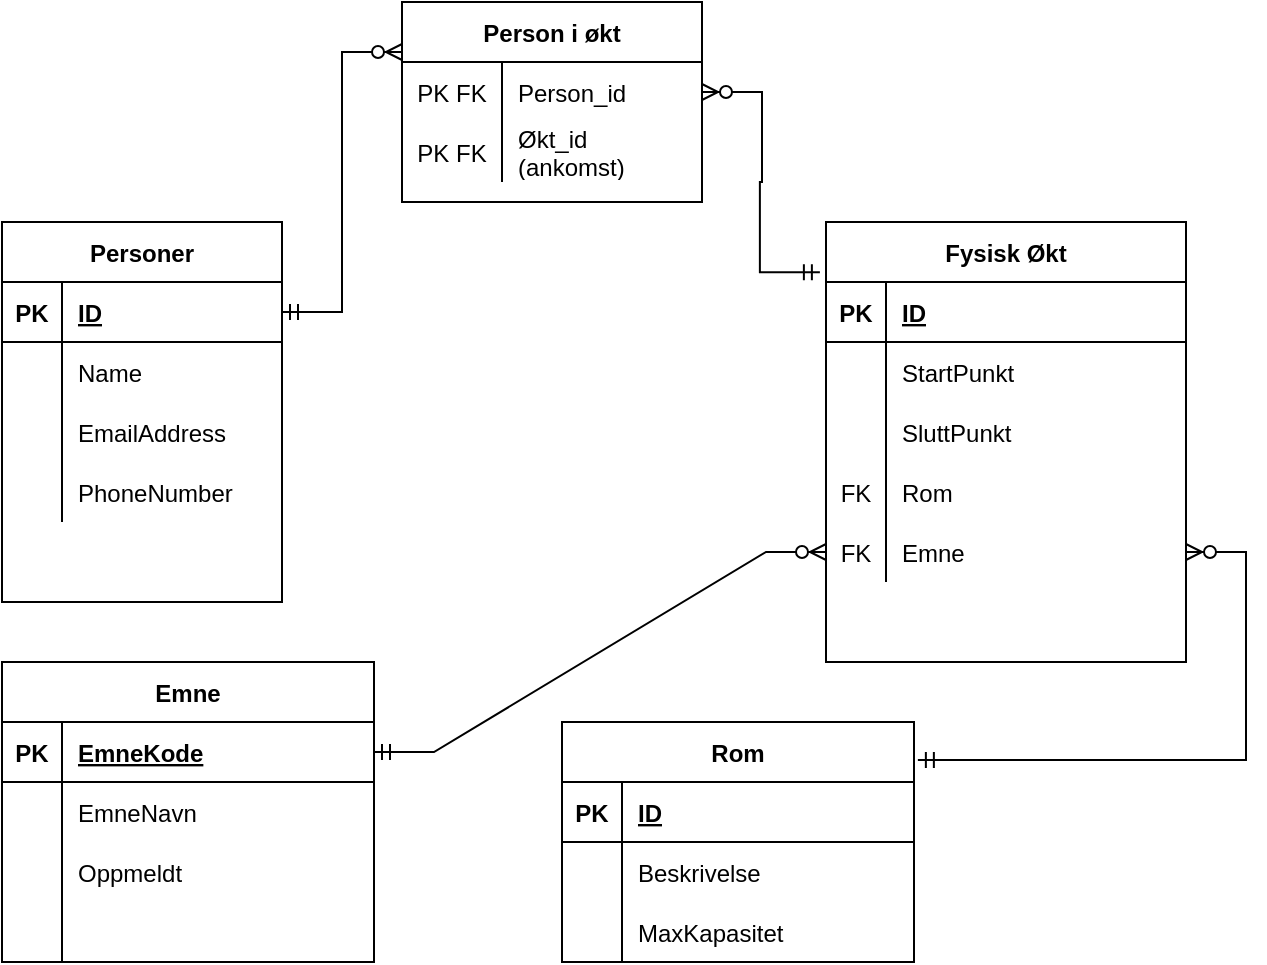 <mxfile version="15.6.8" type="device"><diagram id="C5RBs43oDa-KdzZeNtuy" name="Page-1"><mxGraphModel dx="710" dy="570" grid="1" gridSize="10" guides="1" tooltips="1" connect="1" arrows="1" fold="1" page="1" pageScale="1" pageWidth="827" pageHeight="1169" math="0" shadow="0"><root><mxCell id="WIyWlLk6GJQsqaUBKTNV-0"/><mxCell id="WIyWlLk6GJQsqaUBKTNV-1" parent="WIyWlLk6GJQsqaUBKTNV-0"/><mxCell id="8R1PNFYMbihJ6gcyLlFY-41" value="Personer" style="shape=table;startSize=30;container=1;collapsible=1;childLayout=tableLayout;fixedRows=1;rowLines=0;fontStyle=1;align=center;resizeLast=1;" vertex="1" parent="WIyWlLk6GJQsqaUBKTNV-1"><mxGeometry x="70" y="120" width="140" height="190" as="geometry"/></mxCell><mxCell id="8R1PNFYMbihJ6gcyLlFY-42" value="" style="shape=partialRectangle;collapsible=0;dropTarget=0;pointerEvents=0;fillColor=none;top=0;left=0;bottom=1;right=0;points=[[0,0.5],[1,0.5]];portConstraint=eastwest;" vertex="1" parent="8R1PNFYMbihJ6gcyLlFY-41"><mxGeometry y="30" width="140" height="30" as="geometry"/></mxCell><mxCell id="8R1PNFYMbihJ6gcyLlFY-43" value="PK" style="shape=partialRectangle;connectable=0;fillColor=none;top=0;left=0;bottom=0;right=0;fontStyle=1;overflow=hidden;" vertex="1" parent="8R1PNFYMbihJ6gcyLlFY-42"><mxGeometry width="30" height="30" as="geometry"><mxRectangle width="30" height="30" as="alternateBounds"/></mxGeometry></mxCell><mxCell id="8R1PNFYMbihJ6gcyLlFY-44" value="ID" style="shape=partialRectangle;connectable=0;fillColor=none;top=0;left=0;bottom=0;right=0;align=left;spacingLeft=6;fontStyle=5;overflow=hidden;" vertex="1" parent="8R1PNFYMbihJ6gcyLlFY-42"><mxGeometry x="30" width="110" height="30" as="geometry"><mxRectangle width="110" height="30" as="alternateBounds"/></mxGeometry></mxCell><mxCell id="8R1PNFYMbihJ6gcyLlFY-45" value="" style="shape=partialRectangle;collapsible=0;dropTarget=0;pointerEvents=0;fillColor=none;top=0;left=0;bottom=0;right=0;points=[[0,0.5],[1,0.5]];portConstraint=eastwest;" vertex="1" parent="8R1PNFYMbihJ6gcyLlFY-41"><mxGeometry y="60" width="140" height="30" as="geometry"/></mxCell><mxCell id="8R1PNFYMbihJ6gcyLlFY-46" value="" style="shape=partialRectangle;connectable=0;fillColor=none;top=0;left=0;bottom=0;right=0;editable=1;overflow=hidden;" vertex="1" parent="8R1PNFYMbihJ6gcyLlFY-45"><mxGeometry width="30" height="30" as="geometry"><mxRectangle width="30" height="30" as="alternateBounds"/></mxGeometry></mxCell><mxCell id="8R1PNFYMbihJ6gcyLlFY-47" value="Name" style="shape=partialRectangle;connectable=0;fillColor=none;top=0;left=0;bottom=0;right=0;align=left;spacingLeft=6;overflow=hidden;" vertex="1" parent="8R1PNFYMbihJ6gcyLlFY-45"><mxGeometry x="30" width="110" height="30" as="geometry"><mxRectangle width="110" height="30" as="alternateBounds"/></mxGeometry></mxCell><mxCell id="8R1PNFYMbihJ6gcyLlFY-48" value="" style="shape=partialRectangle;collapsible=0;dropTarget=0;pointerEvents=0;fillColor=none;top=0;left=0;bottom=0;right=0;points=[[0,0.5],[1,0.5]];portConstraint=eastwest;" vertex="1" parent="8R1PNFYMbihJ6gcyLlFY-41"><mxGeometry y="90" width="140" height="30" as="geometry"/></mxCell><mxCell id="8R1PNFYMbihJ6gcyLlFY-49" value="" style="shape=partialRectangle;connectable=0;fillColor=none;top=0;left=0;bottom=0;right=0;editable=1;overflow=hidden;" vertex="1" parent="8R1PNFYMbihJ6gcyLlFY-48"><mxGeometry width="30" height="30" as="geometry"><mxRectangle width="30" height="30" as="alternateBounds"/></mxGeometry></mxCell><mxCell id="8R1PNFYMbihJ6gcyLlFY-50" value="EmailAddress" style="shape=partialRectangle;connectable=0;fillColor=none;top=0;left=0;bottom=0;right=0;align=left;spacingLeft=6;overflow=hidden;" vertex="1" parent="8R1PNFYMbihJ6gcyLlFY-48"><mxGeometry x="30" width="110" height="30" as="geometry"><mxRectangle width="110" height="30" as="alternateBounds"/></mxGeometry></mxCell><mxCell id="8R1PNFYMbihJ6gcyLlFY-51" value="" style="shape=partialRectangle;collapsible=0;dropTarget=0;pointerEvents=0;fillColor=none;top=0;left=0;bottom=0;right=0;points=[[0,0.5],[1,0.5]];portConstraint=eastwest;" vertex="1" parent="8R1PNFYMbihJ6gcyLlFY-41"><mxGeometry y="120" width="140" height="30" as="geometry"/></mxCell><mxCell id="8R1PNFYMbihJ6gcyLlFY-52" value="" style="shape=partialRectangle;connectable=0;fillColor=none;top=0;left=0;bottom=0;right=0;editable=1;overflow=hidden;" vertex="1" parent="8R1PNFYMbihJ6gcyLlFY-51"><mxGeometry width="30" height="30" as="geometry"><mxRectangle width="30" height="30" as="alternateBounds"/></mxGeometry></mxCell><mxCell id="8R1PNFYMbihJ6gcyLlFY-53" value="PhoneNumber" style="shape=partialRectangle;connectable=0;fillColor=none;top=0;left=0;bottom=0;right=0;align=left;spacingLeft=6;overflow=hidden;" vertex="1" parent="8R1PNFYMbihJ6gcyLlFY-51"><mxGeometry x="30" width="110" height="30" as="geometry"><mxRectangle width="110" height="30" as="alternateBounds"/></mxGeometry></mxCell><mxCell id="8R1PNFYMbihJ6gcyLlFY-65" value="Fysisk Økt" style="shape=table;startSize=30;container=1;collapsible=1;childLayout=tableLayout;fixedRows=1;rowLines=0;fontStyle=1;align=center;resizeLast=1;" vertex="1" parent="WIyWlLk6GJQsqaUBKTNV-1"><mxGeometry x="482" y="120" width="180" height="220" as="geometry"/></mxCell><mxCell id="8R1PNFYMbihJ6gcyLlFY-66" value="" style="shape=partialRectangle;collapsible=0;dropTarget=0;pointerEvents=0;fillColor=none;top=0;left=0;bottom=1;right=0;points=[[0,0.5],[1,0.5]];portConstraint=eastwest;" vertex="1" parent="8R1PNFYMbihJ6gcyLlFY-65"><mxGeometry y="30" width="180" height="30" as="geometry"/></mxCell><mxCell id="8R1PNFYMbihJ6gcyLlFY-67" value="PK" style="shape=partialRectangle;connectable=0;fillColor=none;top=0;left=0;bottom=0;right=0;fontStyle=1;overflow=hidden;" vertex="1" parent="8R1PNFYMbihJ6gcyLlFY-66"><mxGeometry width="30" height="30" as="geometry"><mxRectangle width="30" height="30" as="alternateBounds"/></mxGeometry></mxCell><mxCell id="8R1PNFYMbihJ6gcyLlFY-68" value="ID" style="shape=partialRectangle;connectable=0;fillColor=none;top=0;left=0;bottom=0;right=0;align=left;spacingLeft=6;fontStyle=5;overflow=hidden;" vertex="1" parent="8R1PNFYMbihJ6gcyLlFY-66"><mxGeometry x="30" width="150" height="30" as="geometry"><mxRectangle width="150" height="30" as="alternateBounds"/></mxGeometry></mxCell><mxCell id="8R1PNFYMbihJ6gcyLlFY-69" value="" style="shape=partialRectangle;collapsible=0;dropTarget=0;pointerEvents=0;fillColor=none;top=0;left=0;bottom=0;right=0;points=[[0,0.5],[1,0.5]];portConstraint=eastwest;" vertex="1" parent="8R1PNFYMbihJ6gcyLlFY-65"><mxGeometry y="60" width="180" height="30" as="geometry"/></mxCell><mxCell id="8R1PNFYMbihJ6gcyLlFY-70" value="" style="shape=partialRectangle;connectable=0;fillColor=none;top=0;left=0;bottom=0;right=0;editable=1;overflow=hidden;" vertex="1" parent="8R1PNFYMbihJ6gcyLlFY-69"><mxGeometry width="30" height="30" as="geometry"><mxRectangle width="30" height="30" as="alternateBounds"/></mxGeometry></mxCell><mxCell id="8R1PNFYMbihJ6gcyLlFY-71" value="StartPunkt" style="shape=partialRectangle;connectable=0;fillColor=none;top=0;left=0;bottom=0;right=0;align=left;spacingLeft=6;overflow=hidden;" vertex="1" parent="8R1PNFYMbihJ6gcyLlFY-69"><mxGeometry x="30" width="150" height="30" as="geometry"><mxRectangle width="150" height="30" as="alternateBounds"/></mxGeometry></mxCell><mxCell id="8R1PNFYMbihJ6gcyLlFY-72" value="" style="shape=partialRectangle;collapsible=0;dropTarget=0;pointerEvents=0;fillColor=none;top=0;left=0;bottom=0;right=0;points=[[0,0.5],[1,0.5]];portConstraint=eastwest;" vertex="1" parent="8R1PNFYMbihJ6gcyLlFY-65"><mxGeometry y="90" width="180" height="30" as="geometry"/></mxCell><mxCell id="8R1PNFYMbihJ6gcyLlFY-73" value="" style="shape=partialRectangle;connectable=0;fillColor=none;top=0;left=0;bottom=0;right=0;editable=1;overflow=hidden;" vertex="1" parent="8R1PNFYMbihJ6gcyLlFY-72"><mxGeometry width="30" height="30" as="geometry"><mxRectangle width="30" height="30" as="alternateBounds"/></mxGeometry></mxCell><mxCell id="8R1PNFYMbihJ6gcyLlFY-74" value="SluttPunkt" style="shape=partialRectangle;connectable=0;fillColor=none;top=0;left=0;bottom=0;right=0;align=left;spacingLeft=6;overflow=hidden;" vertex="1" parent="8R1PNFYMbihJ6gcyLlFY-72"><mxGeometry x="30" width="150" height="30" as="geometry"><mxRectangle width="150" height="30" as="alternateBounds"/></mxGeometry></mxCell><mxCell id="8R1PNFYMbihJ6gcyLlFY-135" value="" style="shape=partialRectangle;collapsible=0;dropTarget=0;pointerEvents=0;fillColor=none;top=0;left=0;bottom=0;right=0;points=[[0,0.5],[1,0.5]];portConstraint=eastwest;" vertex="1" parent="8R1PNFYMbihJ6gcyLlFY-65"><mxGeometry y="120" width="180" height="30" as="geometry"/></mxCell><mxCell id="8R1PNFYMbihJ6gcyLlFY-136" value="FK" style="shape=partialRectangle;connectable=0;fillColor=none;top=0;left=0;bottom=0;right=0;fontStyle=0;overflow=hidden;" vertex="1" parent="8R1PNFYMbihJ6gcyLlFY-135"><mxGeometry width="30" height="30" as="geometry"><mxRectangle width="30" height="30" as="alternateBounds"/></mxGeometry></mxCell><mxCell id="8R1PNFYMbihJ6gcyLlFY-137" value="Rom" style="shape=partialRectangle;connectable=0;fillColor=none;top=0;left=0;bottom=0;right=0;align=left;spacingLeft=6;fontStyle=0;overflow=hidden;" vertex="1" parent="8R1PNFYMbihJ6gcyLlFY-135"><mxGeometry x="30" width="150" height="30" as="geometry"><mxRectangle width="150" height="30" as="alternateBounds"/></mxGeometry></mxCell><mxCell id="8R1PNFYMbihJ6gcyLlFY-121" value="" style="shape=partialRectangle;collapsible=0;dropTarget=0;pointerEvents=0;fillColor=none;top=0;left=0;bottom=0;right=0;points=[[0,0.5],[1,0.5]];portConstraint=eastwest;" vertex="1" parent="8R1PNFYMbihJ6gcyLlFY-65"><mxGeometry y="150" width="180" height="30" as="geometry"/></mxCell><mxCell id="8R1PNFYMbihJ6gcyLlFY-122" value="FK" style="shape=partialRectangle;connectable=0;fillColor=none;top=0;left=0;bottom=0;right=0;fontStyle=0;overflow=hidden;" vertex="1" parent="8R1PNFYMbihJ6gcyLlFY-121"><mxGeometry width="30" height="30" as="geometry"><mxRectangle width="30" height="30" as="alternateBounds"/></mxGeometry></mxCell><mxCell id="8R1PNFYMbihJ6gcyLlFY-123" value="Emne" style="shape=partialRectangle;connectable=0;fillColor=none;top=0;left=0;bottom=0;right=0;align=left;spacingLeft=6;fontStyle=0;overflow=hidden;" vertex="1" parent="8R1PNFYMbihJ6gcyLlFY-121"><mxGeometry x="30" width="150" height="30" as="geometry"><mxRectangle width="150" height="30" as="alternateBounds"/></mxGeometry></mxCell><mxCell id="8R1PNFYMbihJ6gcyLlFY-81" value="Rom" style="shape=table;startSize=30;container=1;collapsible=1;childLayout=tableLayout;fixedRows=1;rowLines=0;fontStyle=1;align=center;resizeLast=1;" vertex="1" parent="WIyWlLk6GJQsqaUBKTNV-1"><mxGeometry x="350" y="370" width="176" height="120" as="geometry"/></mxCell><mxCell id="8R1PNFYMbihJ6gcyLlFY-82" value="" style="shape=partialRectangle;collapsible=0;dropTarget=0;pointerEvents=0;fillColor=none;top=0;left=0;bottom=1;right=0;points=[[0,0.5],[1,0.5]];portConstraint=eastwest;" vertex="1" parent="8R1PNFYMbihJ6gcyLlFY-81"><mxGeometry y="30" width="176" height="30" as="geometry"/></mxCell><mxCell id="8R1PNFYMbihJ6gcyLlFY-83" value="PK" style="shape=partialRectangle;connectable=0;fillColor=none;top=0;left=0;bottom=0;right=0;fontStyle=1;overflow=hidden;" vertex="1" parent="8R1PNFYMbihJ6gcyLlFY-82"><mxGeometry width="30" height="30" as="geometry"><mxRectangle width="30" height="30" as="alternateBounds"/></mxGeometry></mxCell><mxCell id="8R1PNFYMbihJ6gcyLlFY-84" value="ID" style="shape=partialRectangle;connectable=0;fillColor=none;top=0;left=0;bottom=0;right=0;align=left;spacingLeft=6;fontStyle=5;overflow=hidden;" vertex="1" parent="8R1PNFYMbihJ6gcyLlFY-82"><mxGeometry x="30" width="146" height="30" as="geometry"><mxRectangle width="146" height="30" as="alternateBounds"/></mxGeometry></mxCell><mxCell id="8R1PNFYMbihJ6gcyLlFY-85" value="" style="shape=partialRectangle;collapsible=0;dropTarget=0;pointerEvents=0;fillColor=none;top=0;left=0;bottom=0;right=0;points=[[0,0.5],[1,0.5]];portConstraint=eastwest;" vertex="1" parent="8R1PNFYMbihJ6gcyLlFY-81"><mxGeometry y="60" width="176" height="30" as="geometry"/></mxCell><mxCell id="8R1PNFYMbihJ6gcyLlFY-86" value="" style="shape=partialRectangle;connectable=0;fillColor=none;top=0;left=0;bottom=0;right=0;editable=1;overflow=hidden;" vertex="1" parent="8R1PNFYMbihJ6gcyLlFY-85"><mxGeometry width="30" height="30" as="geometry"><mxRectangle width="30" height="30" as="alternateBounds"/></mxGeometry></mxCell><mxCell id="8R1PNFYMbihJ6gcyLlFY-87" value="Beskrivelse" style="shape=partialRectangle;connectable=0;fillColor=none;top=0;left=0;bottom=0;right=0;align=left;spacingLeft=6;overflow=hidden;" vertex="1" parent="8R1PNFYMbihJ6gcyLlFY-85"><mxGeometry x="30" width="146" height="30" as="geometry"><mxRectangle width="146" height="30" as="alternateBounds"/></mxGeometry></mxCell><mxCell id="8R1PNFYMbihJ6gcyLlFY-88" value="" style="shape=partialRectangle;collapsible=0;dropTarget=0;pointerEvents=0;fillColor=none;top=0;left=0;bottom=0;right=0;points=[[0,0.5],[1,0.5]];portConstraint=eastwest;" vertex="1" parent="8R1PNFYMbihJ6gcyLlFY-81"><mxGeometry y="90" width="176" height="30" as="geometry"/></mxCell><mxCell id="8R1PNFYMbihJ6gcyLlFY-89" value="" style="shape=partialRectangle;connectable=0;fillColor=none;top=0;left=0;bottom=0;right=0;editable=1;overflow=hidden;" vertex="1" parent="8R1PNFYMbihJ6gcyLlFY-88"><mxGeometry width="30" height="30" as="geometry"><mxRectangle width="30" height="30" as="alternateBounds"/></mxGeometry></mxCell><mxCell id="8R1PNFYMbihJ6gcyLlFY-90" value="MaxKapasitet" style="shape=partialRectangle;connectable=0;fillColor=none;top=0;left=0;bottom=0;right=0;align=left;spacingLeft=6;overflow=hidden;" vertex="1" parent="8R1PNFYMbihJ6gcyLlFY-88"><mxGeometry x="30" width="146" height="30" as="geometry"><mxRectangle width="146" height="30" as="alternateBounds"/></mxGeometry></mxCell><mxCell id="8R1PNFYMbihJ6gcyLlFY-97" value="Emne" style="shape=table;startSize=30;container=1;collapsible=1;childLayout=tableLayout;fixedRows=1;rowLines=0;fontStyle=1;align=center;resizeLast=1;" vertex="1" parent="WIyWlLk6GJQsqaUBKTNV-1"><mxGeometry x="70" y="340" width="186" height="150" as="geometry"/></mxCell><mxCell id="8R1PNFYMbihJ6gcyLlFY-98" value="" style="shape=partialRectangle;collapsible=0;dropTarget=0;pointerEvents=0;fillColor=none;top=0;left=0;bottom=1;right=0;points=[[0,0.5],[1,0.5]];portConstraint=eastwest;" vertex="1" parent="8R1PNFYMbihJ6gcyLlFY-97"><mxGeometry y="30" width="186" height="30" as="geometry"/></mxCell><mxCell id="8R1PNFYMbihJ6gcyLlFY-99" value="PK" style="shape=partialRectangle;connectable=0;fillColor=none;top=0;left=0;bottom=0;right=0;fontStyle=1;overflow=hidden;" vertex="1" parent="8R1PNFYMbihJ6gcyLlFY-98"><mxGeometry width="30" height="30" as="geometry"><mxRectangle width="30" height="30" as="alternateBounds"/></mxGeometry></mxCell><mxCell id="8R1PNFYMbihJ6gcyLlFY-100" value="EmneKode" style="shape=partialRectangle;connectable=0;fillColor=none;top=0;left=0;bottom=0;right=0;align=left;spacingLeft=6;fontStyle=5;overflow=hidden;" vertex="1" parent="8R1PNFYMbihJ6gcyLlFY-98"><mxGeometry x="30" width="156" height="30" as="geometry"><mxRectangle width="156" height="30" as="alternateBounds"/></mxGeometry></mxCell><mxCell id="8R1PNFYMbihJ6gcyLlFY-104" value="" style="shape=partialRectangle;collapsible=0;dropTarget=0;pointerEvents=0;fillColor=none;top=0;left=0;bottom=0;right=0;points=[[0,0.5],[1,0.5]];portConstraint=eastwest;" vertex="1" parent="8R1PNFYMbihJ6gcyLlFY-97"><mxGeometry y="60" width="186" height="30" as="geometry"/></mxCell><mxCell id="8R1PNFYMbihJ6gcyLlFY-105" value="" style="shape=partialRectangle;connectable=0;fillColor=none;top=0;left=0;bottom=0;right=0;editable=1;overflow=hidden;" vertex="1" parent="8R1PNFYMbihJ6gcyLlFY-104"><mxGeometry width="30" height="30" as="geometry"><mxRectangle width="30" height="30" as="alternateBounds"/></mxGeometry></mxCell><mxCell id="8R1PNFYMbihJ6gcyLlFY-106" value="EmneNavn" style="shape=partialRectangle;connectable=0;fillColor=none;top=0;left=0;bottom=0;right=0;align=left;spacingLeft=6;overflow=hidden;" vertex="1" parent="8R1PNFYMbihJ6gcyLlFY-104"><mxGeometry x="30" width="156" height="30" as="geometry"><mxRectangle width="156" height="30" as="alternateBounds"/></mxGeometry></mxCell><mxCell id="8R1PNFYMbihJ6gcyLlFY-107" value="" style="shape=partialRectangle;collapsible=0;dropTarget=0;pointerEvents=0;fillColor=none;top=0;left=0;bottom=0;right=0;points=[[0,0.5],[1,0.5]];portConstraint=eastwest;" vertex="1" parent="8R1PNFYMbihJ6gcyLlFY-97"><mxGeometry y="90" width="186" height="30" as="geometry"/></mxCell><mxCell id="8R1PNFYMbihJ6gcyLlFY-108" value="" style="shape=partialRectangle;connectable=0;fillColor=none;top=0;left=0;bottom=0;right=0;editable=1;overflow=hidden;" vertex="1" parent="8R1PNFYMbihJ6gcyLlFY-107"><mxGeometry width="30" height="30" as="geometry"><mxRectangle width="30" height="30" as="alternateBounds"/></mxGeometry></mxCell><mxCell id="8R1PNFYMbihJ6gcyLlFY-109" value="Oppmeldt" style="shape=partialRectangle;connectable=0;fillColor=none;top=0;left=0;bottom=0;right=0;align=left;spacingLeft=6;overflow=hidden;" vertex="1" parent="8R1PNFYMbihJ6gcyLlFY-107"><mxGeometry x="30" width="156" height="30" as="geometry"><mxRectangle width="156" height="30" as="alternateBounds"/></mxGeometry></mxCell><mxCell id="8R1PNFYMbihJ6gcyLlFY-101" value="" style="shape=partialRectangle;collapsible=0;dropTarget=0;pointerEvents=0;fillColor=none;top=0;left=0;bottom=0;right=0;points=[[0,0.5],[1,0.5]];portConstraint=eastwest;" vertex="1" parent="8R1PNFYMbihJ6gcyLlFY-97"><mxGeometry y="120" width="186" height="30" as="geometry"/></mxCell><mxCell id="8R1PNFYMbihJ6gcyLlFY-102" value="" style="shape=partialRectangle;connectable=0;fillColor=none;top=0;left=0;bottom=0;right=0;editable=1;overflow=hidden;" vertex="1" parent="8R1PNFYMbihJ6gcyLlFY-101"><mxGeometry width="30" height="30" as="geometry"><mxRectangle width="30" height="30" as="alternateBounds"/></mxGeometry></mxCell><mxCell id="8R1PNFYMbihJ6gcyLlFY-103" value="" style="shape=partialRectangle;connectable=0;fillColor=none;top=0;left=0;bottom=0;right=0;align=left;spacingLeft=6;overflow=hidden;" vertex="1" parent="8R1PNFYMbihJ6gcyLlFY-101"><mxGeometry x="30" width="156" height="30" as="geometry"><mxRectangle width="156" height="30" as="alternateBounds"/></mxGeometry></mxCell><mxCell id="8R1PNFYMbihJ6gcyLlFY-138" value="" style="edgeStyle=entityRelationEdgeStyle;fontSize=12;html=1;endArrow=ERzeroToMany;startArrow=ERmandOne;rounded=0;entryX=1;entryY=0.5;entryDx=0;entryDy=0;exitX=-0.017;exitY=0.114;exitDx=0;exitDy=0;exitPerimeter=0;" edge="1" parent="WIyWlLk6GJQsqaUBKTNV-1" source="8R1PNFYMbihJ6gcyLlFY-65" target="8R1PNFYMbihJ6gcyLlFY-154"><mxGeometry width="100" height="100" relative="1" as="geometry"><mxPoint x="530" y="220" as="sourcePoint"/><mxPoint x="530" y="70" as="targetPoint"/></mxGeometry></mxCell><mxCell id="8R1PNFYMbihJ6gcyLlFY-139" value="" style="edgeStyle=entityRelationEdgeStyle;fontSize=12;html=1;endArrow=ERzeroToMany;startArrow=ERmandOne;rounded=0;entryX=0;entryY=0.5;entryDx=0;entryDy=0;exitX=1;exitY=0.5;exitDx=0;exitDy=0;" edge="1" parent="WIyWlLk6GJQsqaUBKTNV-1" source="8R1PNFYMbihJ6gcyLlFY-98" target="8R1PNFYMbihJ6gcyLlFY-121"><mxGeometry width="100" height="100" relative="1" as="geometry"><mxPoint x="300" y="470" as="sourcePoint"/><mxPoint x="400" y="370" as="targetPoint"/></mxGeometry></mxCell><mxCell id="8R1PNFYMbihJ6gcyLlFY-140" value="" style="edgeStyle=entityRelationEdgeStyle;fontSize=12;html=1;endArrow=ERzeroToMany;startArrow=ERmandOne;rounded=0;exitX=1.011;exitY=0.158;exitDx=0;exitDy=0;exitPerimeter=0;" edge="1" parent="WIyWlLk6GJQsqaUBKTNV-1" source="8R1PNFYMbihJ6gcyLlFY-81" target="8R1PNFYMbihJ6gcyLlFY-121"><mxGeometry width="100" height="100" relative="1" as="geometry"><mxPoint x="380" y="560" as="sourcePoint"/><mxPoint x="480" y="460" as="targetPoint"/></mxGeometry></mxCell><mxCell id="8R1PNFYMbihJ6gcyLlFY-141" value="Person i økt" style="shape=table;startSize=30;container=1;collapsible=1;childLayout=tableLayout;fixedRows=1;rowLines=0;fontStyle=1;align=center;resizeLast=1;" vertex="1" parent="WIyWlLk6GJQsqaUBKTNV-1"><mxGeometry x="270" y="10" width="150" height="100" as="geometry"/></mxCell><mxCell id="8R1PNFYMbihJ6gcyLlFY-154" value="" style="shape=partialRectangle;collapsible=0;dropTarget=0;pointerEvents=0;fillColor=none;top=0;left=0;bottom=0;right=0;points=[[0,0.5],[1,0.5]];portConstraint=eastwest;" vertex="1" parent="8R1PNFYMbihJ6gcyLlFY-141"><mxGeometry y="30" width="150" height="30" as="geometry"/></mxCell><mxCell id="8R1PNFYMbihJ6gcyLlFY-155" value="PK FK" style="shape=partialRectangle;connectable=0;fillColor=none;top=0;left=0;bottom=0;right=0;fontStyle=0;overflow=hidden;" vertex="1" parent="8R1PNFYMbihJ6gcyLlFY-154"><mxGeometry width="50" height="30" as="geometry"><mxRectangle width="50" height="30" as="alternateBounds"/></mxGeometry></mxCell><mxCell id="8R1PNFYMbihJ6gcyLlFY-156" value="Person_id" style="shape=partialRectangle;connectable=0;fillColor=none;top=0;left=0;bottom=0;right=0;align=left;spacingLeft=6;fontStyle=0;overflow=hidden;" vertex="1" parent="8R1PNFYMbihJ6gcyLlFY-154"><mxGeometry x="50" width="100" height="30" as="geometry"><mxRectangle width="100" height="30" as="alternateBounds"/></mxGeometry></mxCell><mxCell id="8R1PNFYMbihJ6gcyLlFY-157" value="" style="shape=partialRectangle;collapsible=0;dropTarget=0;pointerEvents=0;fillColor=none;top=0;left=0;bottom=0;right=0;points=[[0,0.5],[1,0.5]];portConstraint=eastwest;" vertex="1" parent="8R1PNFYMbihJ6gcyLlFY-141"><mxGeometry y="60" width="150" height="30" as="geometry"/></mxCell><mxCell id="8R1PNFYMbihJ6gcyLlFY-158" value="PK FK" style="shape=partialRectangle;connectable=0;fillColor=none;top=0;left=0;bottom=0;right=0;fontStyle=0;overflow=hidden;" vertex="1" parent="8R1PNFYMbihJ6gcyLlFY-157"><mxGeometry width="50" height="30" as="geometry"><mxRectangle width="50" height="30" as="alternateBounds"/></mxGeometry></mxCell><mxCell id="8R1PNFYMbihJ6gcyLlFY-159" value="Økt_id&#10;(ankomst)" style="shape=partialRectangle;connectable=0;fillColor=none;top=0;left=0;bottom=0;right=0;align=left;spacingLeft=6;fontStyle=0;overflow=hidden;" vertex="1" parent="8R1PNFYMbihJ6gcyLlFY-157"><mxGeometry x="50" width="100" height="30" as="geometry"><mxRectangle width="100" height="30" as="alternateBounds"/></mxGeometry></mxCell><mxCell id="8R1PNFYMbihJ6gcyLlFY-161" value="" style="edgeStyle=entityRelationEdgeStyle;fontSize=12;html=1;endArrow=ERzeroToMany;startArrow=ERmandOne;rounded=0;entryX=0;entryY=0.25;entryDx=0;entryDy=0;" edge="1" parent="WIyWlLk6GJQsqaUBKTNV-1" source="8R1PNFYMbihJ6gcyLlFY-42" target="8R1PNFYMbihJ6gcyLlFY-141"><mxGeometry width="100" height="100" relative="1" as="geometry"><mxPoint x="300" y="360" as="sourcePoint"/><mxPoint x="400" y="260" as="targetPoint"/></mxGeometry></mxCell></root></mxGraphModel></diagram></mxfile>